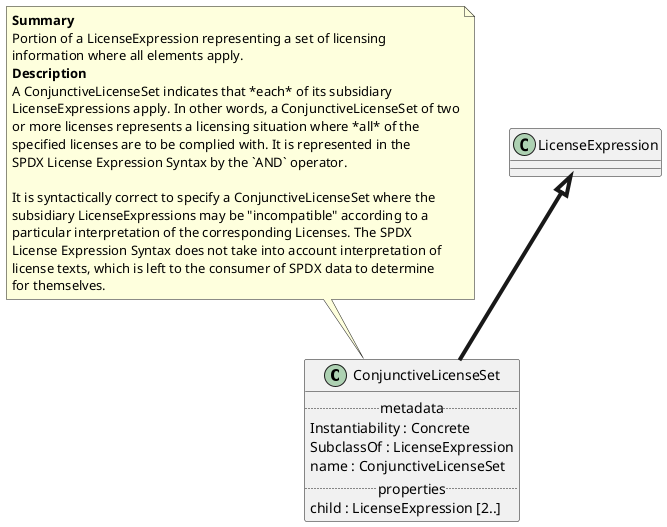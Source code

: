 @startuml
set separator ::
class ConjunctiveLicenseSet {
.. metadata ..
    Instantiability : Concrete
    SubclassOf : LicenseExpression
    name : ConjunctiveLicenseSet
.. properties ..
    child : LicenseExpression [2..]
}
note top of ConjunctiveLicenseSet
<b>Summary</b>
Portion of a LicenseExpression representing a set of licensing
information where all elements apply.
<b>Description</b>
A ConjunctiveLicenseSet indicates that *each* of its subsidiary
LicenseExpressions apply. In other words, a ConjunctiveLicenseSet of two
or more licenses represents a licensing situation where *all* of the
specified licenses are to be complied with. It is represented in the
SPDX License Expression Syntax by the `AND` operator.

It is syntactically correct to specify a ConjunctiveLicenseSet where the
subsidiary LicenseExpressions may be "incompatible" according to a
particular interpretation of the corresponding Licenses. The SPDX
License Expression Syntax does not take into account interpretation of
license texts, which is left to the consumer of SPDX data to determine
for themselves.
end note
"LicenseExpression" <|-[thickness=4]- "ConjunctiveLicenseSet"
"LicenseExpression" <-[dotted]-- "ConjunctiveLicenseSet::child"
@enduml
